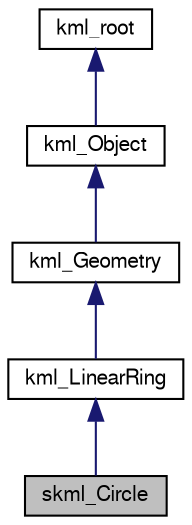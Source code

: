 digraph G
{
  bgcolor="transparent";
  edge [fontname="FreeSans",fontsize=10,labelfontname="FreeSans",labelfontsize=10];
  node [fontname="FreeSans",fontsize=10,shape=record];
  Node1 [label="skml_Circle",height=0.2,width=0.4,color="black", fillcolor="grey75", style="filled" fontcolor="black"];
  Node2 -> Node1 [dir=back,color="midnightblue",fontsize=10,style="solid",fontname="FreeSans"];
  Node2 [label="kml_LinearRing",height=0.2,width=0.4,color="black",URL="$classkml__LinearRing.html",tooltip="&lt;LinearRing&gt;, a closed line string."];
  Node3 -> Node2 [dir=back,color="midnightblue",fontsize=10,style="solid",fontname="FreeSans"];
  Node3 [label="kml_Geometry",height=0.2,width=0.4,color="black",URL="$classkml__Geometry.html"];
  Node4 -> Node3 [dir=back,color="midnightblue",fontsize=10,style="solid",fontname="FreeSans"];
  Node4 [label="kml_Object",height=0.2,width=0.4,color="black",URL="$classkml__Object.html"];
  Node5 -> Node4 [dir=back,color="midnightblue",fontsize=10,style="solid",fontname="FreeSans"];
  Node5 [label="kml_root",height=0.2,width=0.4,color="black",URL="$classkml__root.html",tooltip="hello dsqdqsd sdqsdsqd"];
}
